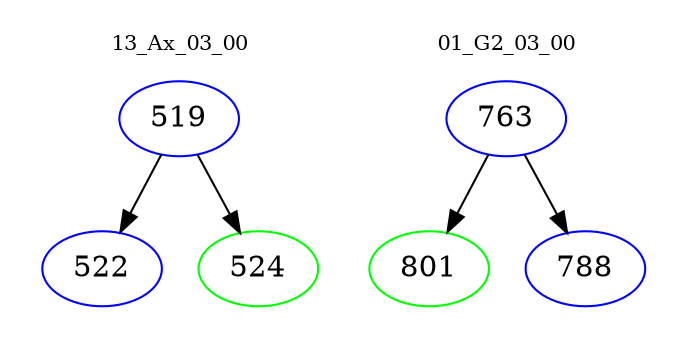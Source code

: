 digraph{
subgraph cluster_0 {
color = white
label = "13_Ax_03_00";
fontsize=10;
T0_519 [label="519", color="blue"]
T0_519 -> T0_522 [color="black"]
T0_522 [label="522", color="blue"]
T0_519 -> T0_524 [color="black"]
T0_524 [label="524", color="green"]
}
subgraph cluster_1 {
color = white
label = "01_G2_03_00";
fontsize=10;
T1_763 [label="763", color="blue"]
T1_763 -> T1_801 [color="black"]
T1_801 [label="801", color="green"]
T1_763 -> T1_788 [color="black"]
T1_788 [label="788", color="blue"]
}
}
